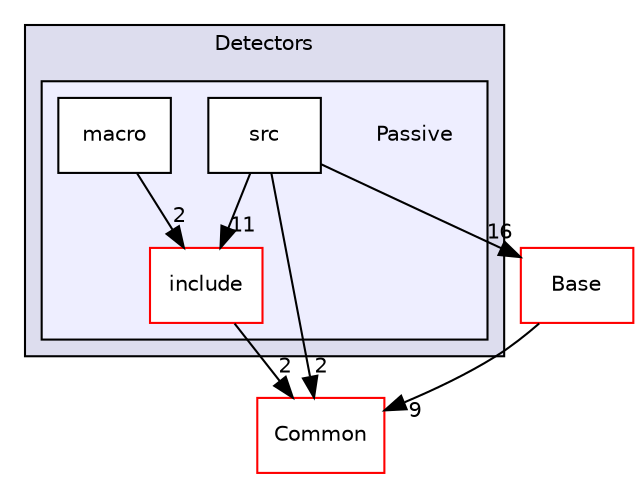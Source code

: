 digraph "/home/travis/build/AliceO2Group/AliceO2/Detectors/Passive" {
  bgcolor=transparent;
  compound=true
  node [ fontsize="10", fontname="Helvetica"];
  edge [ labelfontsize="10", labelfontname="Helvetica"];
  subgraph clusterdir_051dca18e802f8e9474f2e30d29c04e0 {
    graph [ bgcolor="#ddddee", pencolor="black", label="Detectors" fontname="Helvetica", fontsize="10", URL="dir_051dca18e802f8e9474f2e30d29c04e0.html"]
  subgraph clusterdir_f01815b857f9009bea48e2cb39492245 {
    graph [ bgcolor="#eeeeff", pencolor="black", label="" URL="dir_f01815b857f9009bea48e2cb39492245.html"];
    dir_f01815b857f9009bea48e2cb39492245 [shape=plaintext label="Passive"];
    dir_d5ecc06a730b889a096d12946000dd48 [shape=box label="include" color="red" fillcolor="white" style="filled" URL="dir_d5ecc06a730b889a096d12946000dd48.html"];
    dir_60ceea4fffc21e7f6027a6980597a46c [shape=box label="macro" color="black" fillcolor="white" style="filled" URL="dir_60ceea4fffc21e7f6027a6980597a46c.html"];
    dir_10d76898a04551763acb591e169d8789 [shape=box label="src" color="black" fillcolor="white" style="filled" URL="dir_10d76898a04551763acb591e169d8789.html"];
  }
  }
  dir_4ab6b4cc6a7edbff49100e9123df213f [shape=box label="Common" color="red" URL="dir_4ab6b4cc6a7edbff49100e9123df213f.html"];
  dir_37c90836491b695b472bf98d1be8336b [shape=box label="Base" color="red" URL="dir_37c90836491b695b472bf98d1be8336b.html"];
  dir_60ceea4fffc21e7f6027a6980597a46c->dir_d5ecc06a730b889a096d12946000dd48 [headlabel="2", labeldistance=1.5 headhref="dir_000359_000357.html"];
  dir_37c90836491b695b472bf98d1be8336b->dir_4ab6b4cc6a7edbff49100e9123df213f [headlabel="9", labeldistance=1.5 headhref="dir_000157_000016.html"];
  dir_d5ecc06a730b889a096d12946000dd48->dir_4ab6b4cc6a7edbff49100e9123df213f [headlabel="2", labeldistance=1.5 headhref="dir_000357_000016.html"];
  dir_10d76898a04551763acb591e169d8789->dir_4ab6b4cc6a7edbff49100e9123df213f [headlabel="2", labeldistance=1.5 headhref="dir_000360_000016.html"];
  dir_10d76898a04551763acb591e169d8789->dir_37c90836491b695b472bf98d1be8336b [headlabel="16", labeldistance=1.5 headhref="dir_000360_000157.html"];
  dir_10d76898a04551763acb591e169d8789->dir_d5ecc06a730b889a096d12946000dd48 [headlabel="11", labeldistance=1.5 headhref="dir_000360_000357.html"];
}
